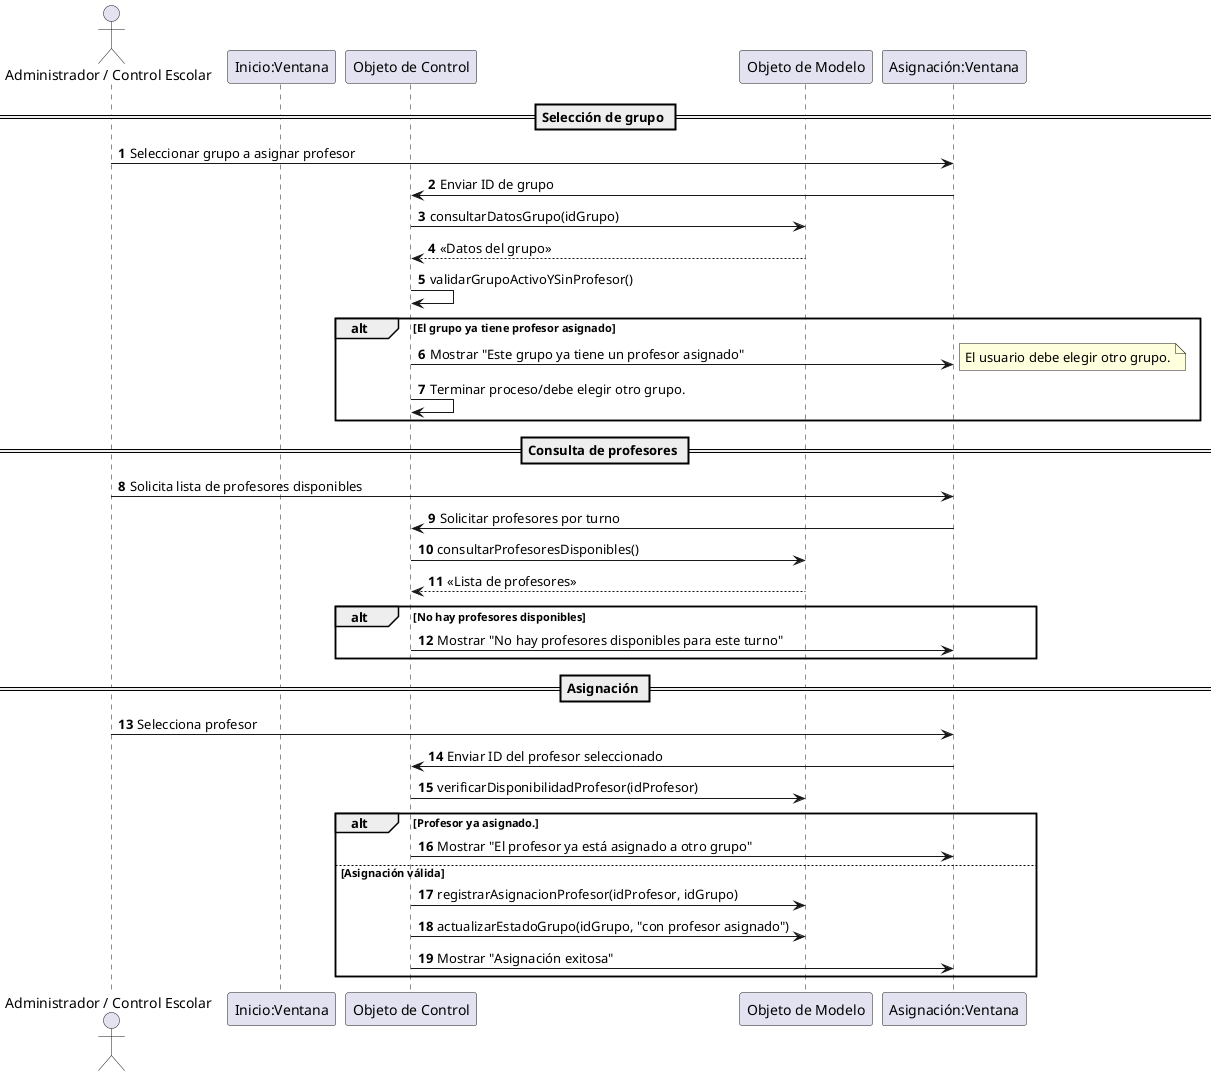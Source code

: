 @startuml Asignar_Profesor_Grupo

autonumber
actor "Administrador / Control Escolar" as Usuario
participant "Inicio:Ventana" as IV
participant "Objeto de Control" as OC
participant "Objeto de Modelo" as OM
participant "Asignación:Ventana" as AV


== Selección de grupo ==
Usuario -> AV : Seleccionar grupo a asignar profesor
AV -> OC : Enviar ID de grupo
OC -> OM : consultarDatosGrupo(idGrupo)
OM --> OC : <<Datos del grupo>>
OC -> OC : validarGrupoActivoYSinProfesor()

alt El grupo ya tiene profesor asignado
  OC -> AV : Mostrar "Este grupo ya tiene un profesor asignado"
  note right
    El usuario debe elegir otro grupo.
  end note
  OC -> OC : Terminar proceso/debe elegir otro grupo.
  
end

== Consulta de profesores ==
Usuario -> AV : Solicita lista de profesores disponibles
AV -> OC : Solicitar profesores por turno
OC -> OM : consultarProfesoresDisponibles()
OM --> OC : <<Lista de profesores>>

alt No hay profesores disponibles
  OC -> AV : Mostrar "No hay profesores disponibles para este turno"
  
end

== Asignación ==
Usuario -> AV : Selecciona profesor
AV -> OC : Enviar ID del profesor seleccionado
OC -> OM : verificarDisponibilidadProfesor(idProfesor)

alt Profesor ya asignado.
  OC -> AV : Mostrar "El profesor ya está asignado a otro grupo"
  
else Asignación válida
  OC -> OM : registrarAsignacionProfesor(idProfesor, idGrupo)
  OC -> OM : actualizarEstadoGrupo(idGrupo, "con profesor asignado")
  OC -> AV : Mostrar "Asignación exitosa"
end

@enduml
